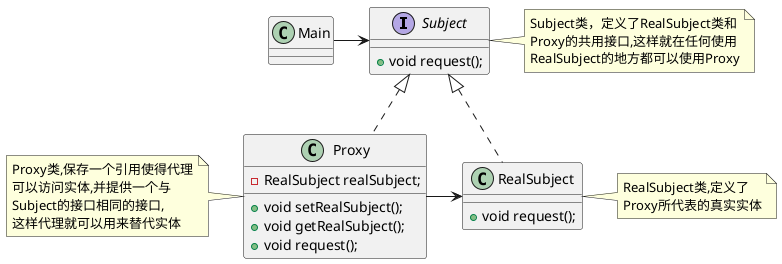 @startuml
'https://plantuml.com/class-diagram

interface Subject{
    +void request();
}

class RealSubject implements Subject{
    +void request();
}

class Proxy implements Subject{
    -RealSubject realSubject;
    +void setRealSubject();
    +void getRealSubject();
    +void request();
}

Main -> Subject
Proxy -> RealSubject

note right of Subject
 Subject类，定义了RealSubject类和
 Proxy的共用接口,这样就在任何使用
 RealSubject的地方都可以使用Proxy
end note

note right of RealSubject
 RealSubject类,定义了
 Proxy所代表的真实实体
end note

note left of Proxy
 Proxy类,保存一个引用使得代理
 可以访问实体,并提供一个与
 Subject的接口相同的接口,
 这样代理就可以用来替代实体
end note

@enduml